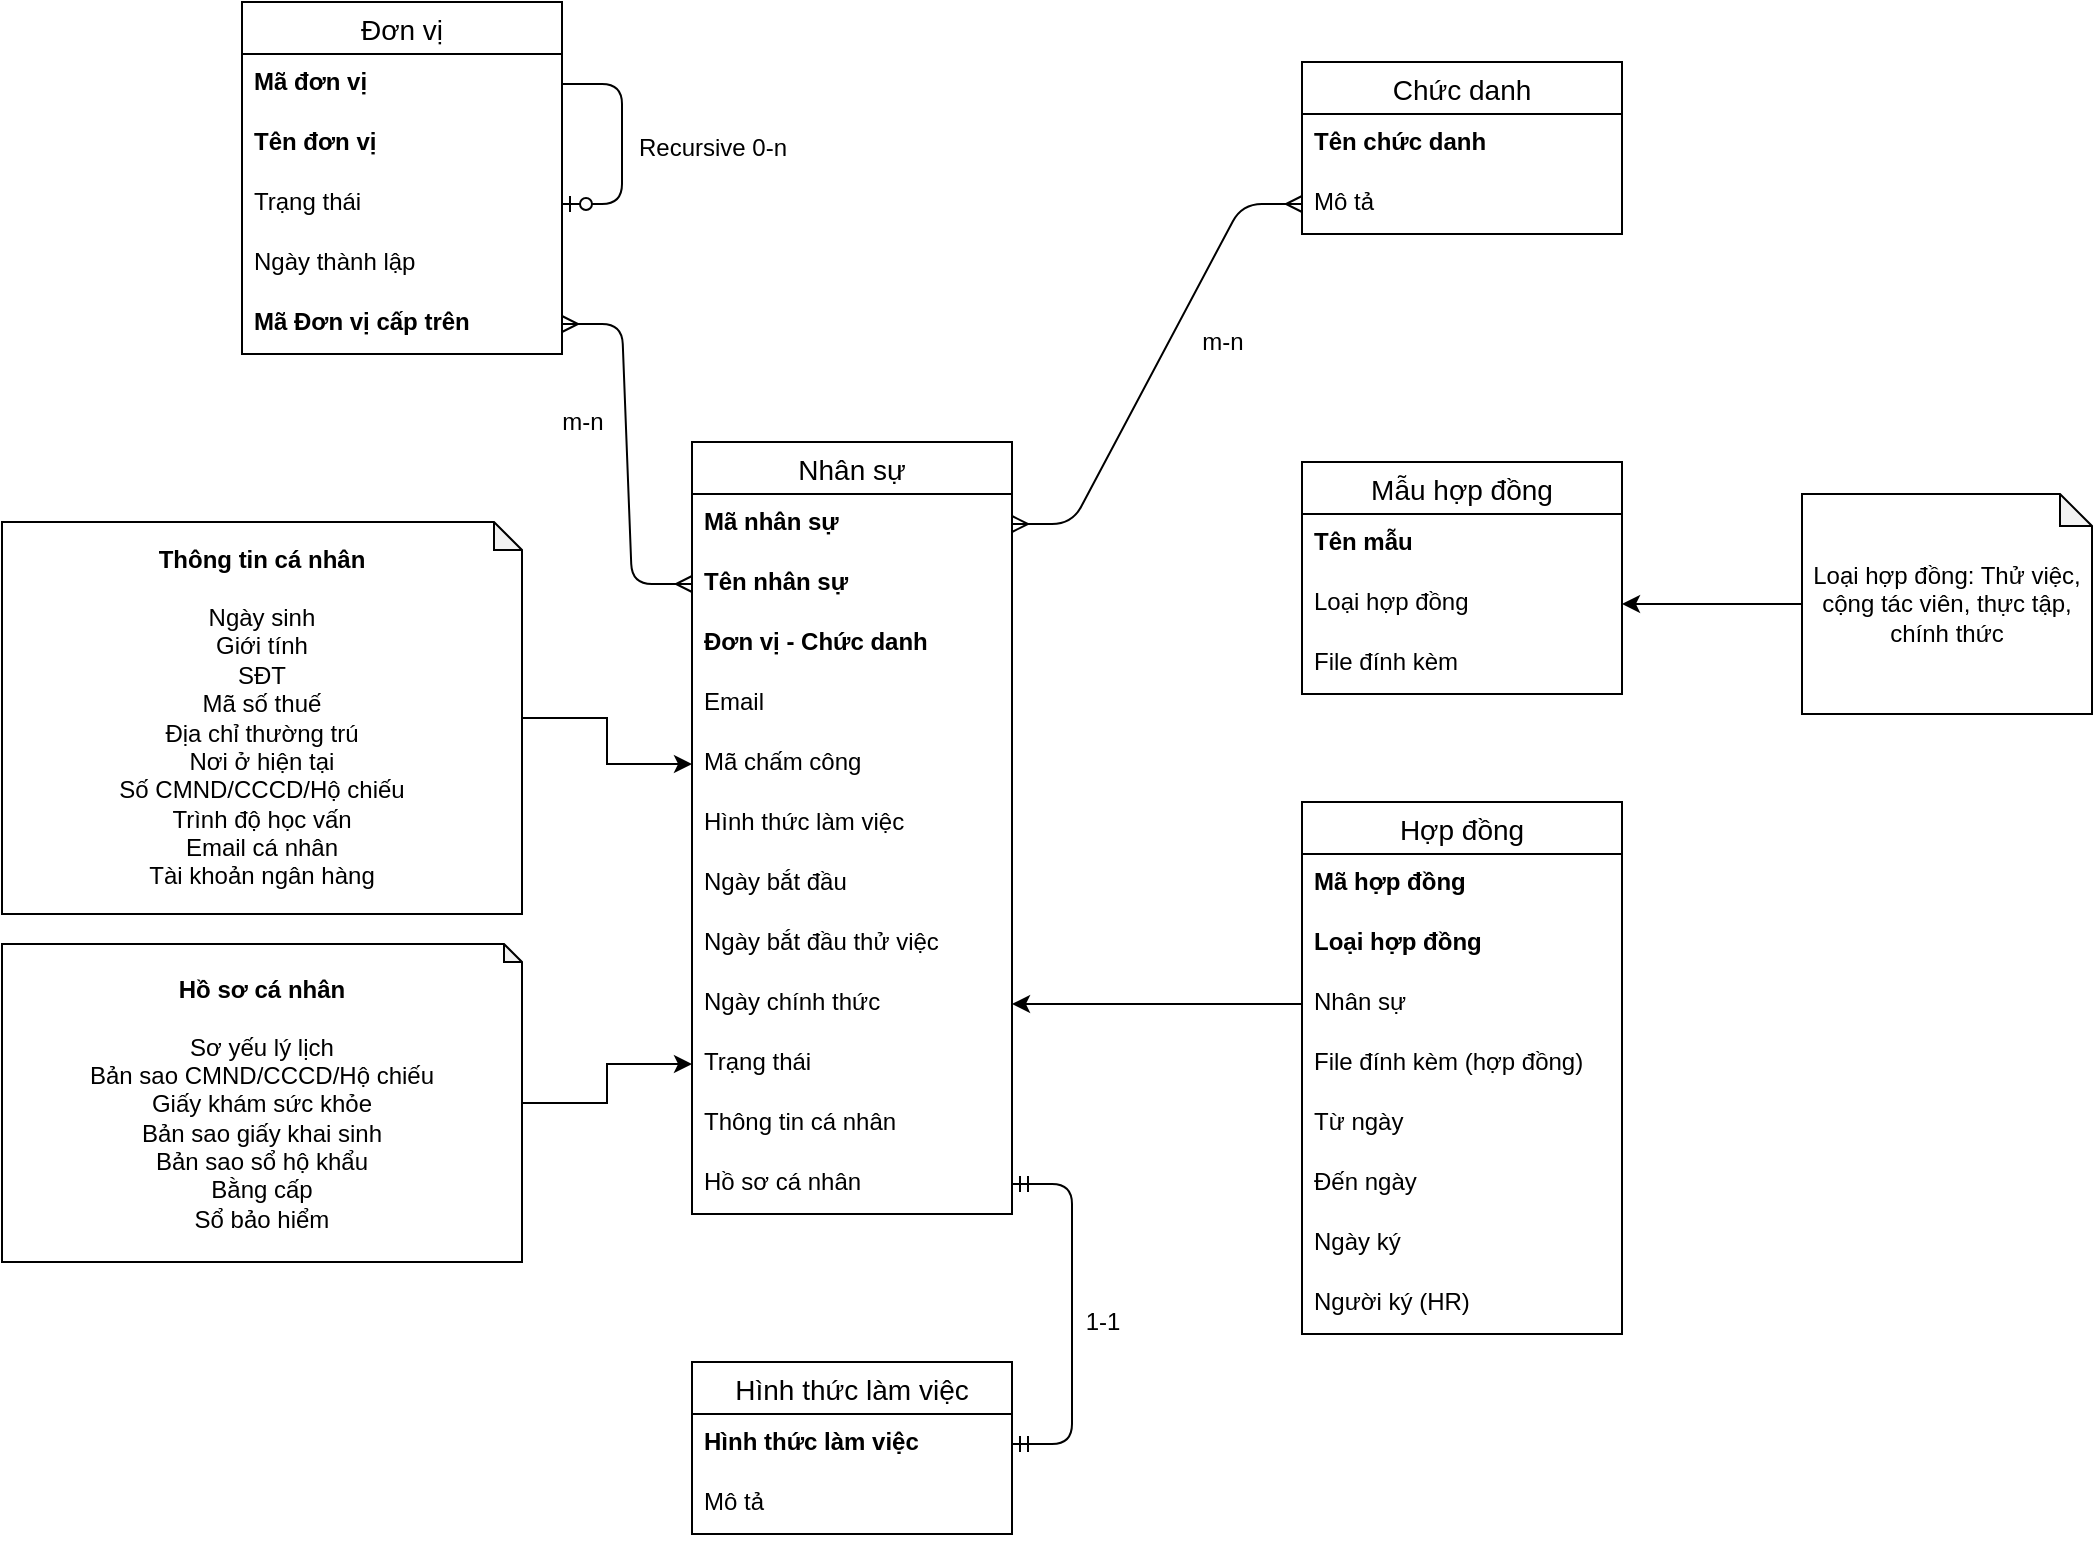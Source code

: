 <mxfile version="14.5.8" type="github">
  <diagram id="r-ECCvdsahkgzZmy2Sls" name="Page-1">
    <mxGraphModel dx="1422" dy="794" grid="1" gridSize="10" guides="1" tooltips="1" connect="1" arrows="1" fold="1" page="1" pageScale="1" pageWidth="850" pageHeight="1100" math="0" shadow="0">
      <root>
        <mxCell id="0" />
        <mxCell id="1" parent="0" />
        <mxCell id="hSSG6MMnjUU0kWjoDqOR-1" value="Đơn vị" style="swimlane;fontStyle=0;childLayout=stackLayout;horizontal=1;startSize=26;horizontalStack=0;resizeParent=1;resizeParentMax=0;resizeLast=0;collapsible=1;marginBottom=0;align=center;fontSize=14;" vertex="1" parent="1">
          <mxGeometry x="200" y="60" width="160" height="176" as="geometry">
            <mxRectangle x="50" y="60" width="50" height="26" as="alternateBounds" />
          </mxGeometry>
        </mxCell>
        <mxCell id="hSSG6MMnjUU0kWjoDqOR-2" value="Mã đơn vị" style="text;strokeColor=none;fillColor=none;spacingLeft=4;spacingRight=4;overflow=hidden;rotatable=0;points=[[0,0.5],[1,0.5]];portConstraint=eastwest;fontSize=12;fontStyle=1" vertex="1" parent="hSSG6MMnjUU0kWjoDqOR-1">
          <mxGeometry y="26" width="160" height="30" as="geometry" />
        </mxCell>
        <mxCell id="hSSG6MMnjUU0kWjoDqOR-3" value="Tên đơn vị" style="text;strokeColor=none;fillColor=none;spacingLeft=4;spacingRight=4;overflow=hidden;rotatable=0;points=[[0,0.5],[1,0.5]];portConstraint=eastwest;fontSize=12;fontStyle=1" vertex="1" parent="hSSG6MMnjUU0kWjoDqOR-1">
          <mxGeometry y="56" width="160" height="30" as="geometry" />
        </mxCell>
        <mxCell id="hSSG6MMnjUU0kWjoDqOR-4" value="Trạng thái" style="text;strokeColor=none;fillColor=none;spacingLeft=4;spacingRight=4;overflow=hidden;rotatable=0;points=[[0,0.5],[1,0.5]];portConstraint=eastwest;fontSize=12;" vertex="1" parent="hSSG6MMnjUU0kWjoDqOR-1">
          <mxGeometry y="86" width="160" height="30" as="geometry" />
        </mxCell>
        <mxCell id="hSSG6MMnjUU0kWjoDqOR-9" value="Ngày thành lập" style="text;strokeColor=none;fillColor=none;spacingLeft=4;spacingRight=4;overflow=hidden;rotatable=0;points=[[0,0.5],[1,0.5]];portConstraint=eastwest;fontSize=12;" vertex="1" parent="hSSG6MMnjUU0kWjoDqOR-1">
          <mxGeometry y="116" width="160" height="30" as="geometry" />
        </mxCell>
        <mxCell id="hSSG6MMnjUU0kWjoDqOR-10" value="Mã Đơn vị cấp trên" style="text;strokeColor=none;fillColor=none;spacingLeft=4;spacingRight=4;overflow=hidden;rotatable=0;points=[[0,0.5],[1,0.5]];portConstraint=eastwest;fontSize=12;fontStyle=1" vertex="1" parent="hSSG6MMnjUU0kWjoDqOR-1">
          <mxGeometry y="146" width="160" height="30" as="geometry" />
        </mxCell>
        <mxCell id="hSSG6MMnjUU0kWjoDqOR-11" value="" style="edgeStyle=entityRelationEdgeStyle;fontSize=12;html=1;endArrow=ERzeroToOne;endFill=1;exitX=1;exitY=0.5;exitDx=0;exitDy=0;entryX=1;entryY=0.5;entryDx=0;entryDy=0;" edge="1" parent="hSSG6MMnjUU0kWjoDqOR-1" source="hSSG6MMnjUU0kWjoDqOR-2" target="hSSG6MMnjUU0kWjoDqOR-4">
          <mxGeometry width="100" height="100" relative="1" as="geometry">
            <mxPoint x="320" y="320" as="sourcePoint" />
            <mxPoint x="420" y="220" as="targetPoint" />
          </mxGeometry>
        </mxCell>
        <mxCell id="hSSG6MMnjUU0kWjoDqOR-5" value="Chức danh" style="swimlane;fontStyle=0;childLayout=stackLayout;horizontal=1;startSize=26;horizontalStack=0;resizeParent=1;resizeParentMax=0;resizeLast=0;collapsible=1;marginBottom=0;align=center;fontSize=14;" vertex="1" parent="1">
          <mxGeometry x="730" y="90" width="160" height="86" as="geometry">
            <mxRectangle x="50" y="60" width="50" height="26" as="alternateBounds" />
          </mxGeometry>
        </mxCell>
        <mxCell id="hSSG6MMnjUU0kWjoDqOR-6" value="Tên chức danh" style="text;strokeColor=none;fillColor=none;spacingLeft=4;spacingRight=4;overflow=hidden;rotatable=0;points=[[0,0.5],[1,0.5]];portConstraint=eastwest;fontSize=12;fontStyle=1" vertex="1" parent="hSSG6MMnjUU0kWjoDqOR-5">
          <mxGeometry y="26" width="160" height="30" as="geometry" />
        </mxCell>
        <mxCell id="hSSG6MMnjUU0kWjoDqOR-7" value="Mô tả" style="text;strokeColor=none;fillColor=none;spacingLeft=4;spacingRight=4;overflow=hidden;rotatable=0;points=[[0,0.5],[1,0.5]];portConstraint=eastwest;fontSize=12;" vertex="1" parent="hSSG6MMnjUU0kWjoDqOR-5">
          <mxGeometry y="56" width="160" height="30" as="geometry" />
        </mxCell>
        <mxCell id="hSSG6MMnjUU0kWjoDqOR-12" value="Mẫu hợp đồng" style="swimlane;fontStyle=0;childLayout=stackLayout;horizontal=1;startSize=26;horizontalStack=0;resizeParent=1;resizeParentMax=0;resizeLast=0;collapsible=1;marginBottom=0;align=center;fontSize=14;" vertex="1" parent="1">
          <mxGeometry x="730" y="290" width="160" height="116" as="geometry">
            <mxRectangle x="50" y="60" width="50" height="26" as="alternateBounds" />
          </mxGeometry>
        </mxCell>
        <mxCell id="hSSG6MMnjUU0kWjoDqOR-13" value="Tên mẫu" style="text;strokeColor=none;fillColor=none;spacingLeft=4;spacingRight=4;overflow=hidden;rotatable=0;points=[[0,0.5],[1,0.5]];portConstraint=eastwest;fontSize=12;fontStyle=1" vertex="1" parent="hSSG6MMnjUU0kWjoDqOR-12">
          <mxGeometry y="26" width="160" height="30" as="geometry" />
        </mxCell>
        <mxCell id="hSSG6MMnjUU0kWjoDqOR-14" value="Loại hợp đồng" style="text;strokeColor=none;fillColor=none;spacingLeft=4;spacingRight=4;overflow=hidden;rotatable=0;points=[[0,0.5],[1,0.5]];portConstraint=eastwest;fontSize=12;" vertex="1" parent="hSSG6MMnjUU0kWjoDqOR-12">
          <mxGeometry y="56" width="160" height="30" as="geometry" />
        </mxCell>
        <mxCell id="hSSG6MMnjUU0kWjoDqOR-19" value="File đính kèm" style="text;strokeColor=none;fillColor=none;spacingLeft=4;spacingRight=4;overflow=hidden;rotatable=0;points=[[0,0.5],[1,0.5]];portConstraint=eastwest;fontSize=12;" vertex="1" parent="hSSG6MMnjUU0kWjoDqOR-12">
          <mxGeometry y="86" width="160" height="30" as="geometry" />
        </mxCell>
        <mxCell id="hSSG6MMnjUU0kWjoDqOR-50" style="edgeStyle=orthogonalEdgeStyle;rounded=0;orthogonalLoop=1;jettySize=auto;html=1;" edge="1" parent="1" source="hSSG6MMnjUU0kWjoDqOR-20" target="hSSG6MMnjUU0kWjoDqOR-14">
          <mxGeometry relative="1" as="geometry" />
        </mxCell>
        <mxCell id="hSSG6MMnjUU0kWjoDqOR-20" value="Loại hợp đồng: Thử việc, cộng tác viên, thực tập, chính thức" style="shape=note;whiteSpace=wrap;html=1;backgroundOutline=1;darkOpacity=0.05;size=16;" vertex="1" parent="1">
          <mxGeometry x="980" y="306" width="145" height="110" as="geometry" />
        </mxCell>
        <mxCell id="hSSG6MMnjUU0kWjoDqOR-21" value="Hợp đồng" style="swimlane;fontStyle=0;childLayout=stackLayout;horizontal=1;startSize=26;horizontalStack=0;resizeParent=1;resizeParentMax=0;resizeLast=0;collapsible=1;marginBottom=0;align=center;fontSize=14;" vertex="1" parent="1">
          <mxGeometry x="730" y="460" width="160" height="266" as="geometry">
            <mxRectangle x="50" y="60" width="50" height="26" as="alternateBounds" />
          </mxGeometry>
        </mxCell>
        <mxCell id="hSSG6MMnjUU0kWjoDqOR-22" value="Mã hợp đồng" style="text;strokeColor=none;fillColor=none;spacingLeft=4;spacingRight=4;overflow=hidden;rotatable=0;points=[[0,0.5],[1,0.5]];portConstraint=eastwest;fontSize=12;fontStyle=1" vertex="1" parent="hSSG6MMnjUU0kWjoDqOR-21">
          <mxGeometry y="26" width="160" height="30" as="geometry" />
        </mxCell>
        <mxCell id="hSSG6MMnjUU0kWjoDqOR-23" value="Loại hợp đồng" style="text;strokeColor=none;fillColor=none;spacingLeft=4;spacingRight=4;overflow=hidden;rotatable=0;points=[[0,0.5],[1,0.5]];portConstraint=eastwest;fontSize=12;fontStyle=1" vertex="1" parent="hSSG6MMnjUU0kWjoDqOR-21">
          <mxGeometry y="56" width="160" height="30" as="geometry" />
        </mxCell>
        <mxCell id="hSSG6MMnjUU0kWjoDqOR-24" value="Nhân sự" style="text;strokeColor=none;fillColor=none;spacingLeft=4;spacingRight=4;overflow=hidden;rotatable=0;points=[[0,0.5],[1,0.5]];portConstraint=eastwest;fontSize=12;" vertex="1" parent="hSSG6MMnjUU0kWjoDqOR-21">
          <mxGeometry y="86" width="160" height="30" as="geometry" />
        </mxCell>
        <mxCell id="hSSG6MMnjUU0kWjoDqOR-25" value="File đính kèm (hợp đồng)" style="text;strokeColor=none;fillColor=none;spacingLeft=4;spacingRight=4;overflow=hidden;rotatable=0;points=[[0,0.5],[1,0.5]];portConstraint=eastwest;fontSize=12;" vertex="1" parent="hSSG6MMnjUU0kWjoDqOR-21">
          <mxGeometry y="116" width="160" height="30" as="geometry" />
        </mxCell>
        <mxCell id="hSSG6MMnjUU0kWjoDqOR-26" value="Từ ngày" style="text;strokeColor=none;fillColor=none;spacingLeft=4;spacingRight=4;overflow=hidden;rotatable=0;points=[[0,0.5],[1,0.5]];portConstraint=eastwest;fontSize=12;" vertex="1" parent="hSSG6MMnjUU0kWjoDqOR-21">
          <mxGeometry y="146" width="160" height="30" as="geometry" />
        </mxCell>
        <mxCell id="hSSG6MMnjUU0kWjoDqOR-27" value="Đến ngày" style="text;strokeColor=none;fillColor=none;spacingLeft=4;spacingRight=4;overflow=hidden;rotatable=0;points=[[0,0.5],[1,0.5]];portConstraint=eastwest;fontSize=12;" vertex="1" parent="hSSG6MMnjUU0kWjoDqOR-21">
          <mxGeometry y="176" width="160" height="30" as="geometry" />
        </mxCell>
        <mxCell id="hSSG6MMnjUU0kWjoDqOR-28" value="Ngày ký" style="text;strokeColor=none;fillColor=none;spacingLeft=4;spacingRight=4;overflow=hidden;rotatable=0;points=[[0,0.5],[1,0.5]];portConstraint=eastwest;fontSize=12;" vertex="1" parent="hSSG6MMnjUU0kWjoDqOR-21">
          <mxGeometry y="206" width="160" height="30" as="geometry" />
        </mxCell>
        <mxCell id="hSSG6MMnjUU0kWjoDqOR-29" value="Người ký (HR)" style="text;strokeColor=none;fillColor=none;spacingLeft=4;spacingRight=4;overflow=hidden;rotatable=0;points=[[0,0.5],[1,0.5]];portConstraint=eastwest;fontSize=12;" vertex="1" parent="hSSG6MMnjUU0kWjoDqOR-21">
          <mxGeometry y="236" width="160" height="30" as="geometry" />
        </mxCell>
        <mxCell id="hSSG6MMnjUU0kWjoDqOR-30" value="Nhân sự" style="swimlane;fontStyle=0;childLayout=stackLayout;horizontal=1;startSize=26;horizontalStack=0;resizeParent=1;resizeParentMax=0;resizeLast=0;collapsible=1;marginBottom=0;align=center;fontSize=14;" vertex="1" parent="1">
          <mxGeometry x="425" y="280" width="160" height="386" as="geometry">
            <mxRectangle x="50" y="60" width="50" height="26" as="alternateBounds" />
          </mxGeometry>
        </mxCell>
        <mxCell id="hSSG6MMnjUU0kWjoDqOR-31" value="Mã nhân sự" style="text;strokeColor=none;fillColor=none;spacingLeft=4;spacingRight=4;overflow=hidden;rotatable=0;points=[[0,0.5],[1,0.5]];portConstraint=eastwest;fontSize=12;fontStyle=1" vertex="1" parent="hSSG6MMnjUU0kWjoDqOR-30">
          <mxGeometry y="26" width="160" height="30" as="geometry" />
        </mxCell>
        <mxCell id="hSSG6MMnjUU0kWjoDqOR-32" value="Tên nhân sự" style="text;strokeColor=none;fillColor=none;spacingLeft=4;spacingRight=4;overflow=hidden;rotatable=0;points=[[0,0.5],[1,0.5]];portConstraint=eastwest;fontSize=12;fontStyle=1" vertex="1" parent="hSSG6MMnjUU0kWjoDqOR-30">
          <mxGeometry y="56" width="160" height="30" as="geometry" />
        </mxCell>
        <mxCell id="hSSG6MMnjUU0kWjoDqOR-40" value="Đơn vị - Chức danh" style="text;strokeColor=none;fillColor=none;spacingLeft=4;spacingRight=4;overflow=hidden;rotatable=0;points=[[0,0.5],[1,0.5]];portConstraint=eastwest;fontSize=12;fontStyle=1" vertex="1" parent="hSSG6MMnjUU0kWjoDqOR-30">
          <mxGeometry y="86" width="160" height="30" as="geometry" />
        </mxCell>
        <mxCell id="hSSG6MMnjUU0kWjoDqOR-33" value="Email" style="text;strokeColor=none;fillColor=none;spacingLeft=4;spacingRight=4;overflow=hidden;rotatable=0;points=[[0,0.5],[1,0.5]];portConstraint=eastwest;fontSize=12;" vertex="1" parent="hSSG6MMnjUU0kWjoDqOR-30">
          <mxGeometry y="116" width="160" height="30" as="geometry" />
        </mxCell>
        <mxCell id="hSSG6MMnjUU0kWjoDqOR-34" value="Mã chấm công" style="text;strokeColor=none;fillColor=none;spacingLeft=4;spacingRight=4;overflow=hidden;rotatable=0;points=[[0,0.5],[1,0.5]];portConstraint=eastwest;fontSize=12;" vertex="1" parent="hSSG6MMnjUU0kWjoDqOR-30">
          <mxGeometry y="146" width="160" height="30" as="geometry" />
        </mxCell>
        <mxCell id="hSSG6MMnjUU0kWjoDqOR-35" value="Hình thức làm việc" style="text;strokeColor=none;fillColor=none;spacingLeft=4;spacingRight=4;overflow=hidden;rotatable=0;points=[[0,0.5],[1,0.5]];portConstraint=eastwest;fontSize=12;" vertex="1" parent="hSSG6MMnjUU0kWjoDqOR-30">
          <mxGeometry y="176" width="160" height="30" as="geometry" />
        </mxCell>
        <mxCell id="hSSG6MMnjUU0kWjoDqOR-36" value="Ngày bắt đầu" style="text;strokeColor=none;fillColor=none;spacingLeft=4;spacingRight=4;overflow=hidden;rotatable=0;points=[[0,0.5],[1,0.5]];portConstraint=eastwest;fontSize=12;" vertex="1" parent="hSSG6MMnjUU0kWjoDqOR-30">
          <mxGeometry y="206" width="160" height="30" as="geometry" />
        </mxCell>
        <mxCell id="hSSG6MMnjUU0kWjoDqOR-37" value="Ngày bắt đầu thử việc" style="text;strokeColor=none;fillColor=none;spacingLeft=4;spacingRight=4;overflow=hidden;rotatable=0;points=[[0,0.5],[1,0.5]];portConstraint=eastwest;fontSize=12;" vertex="1" parent="hSSG6MMnjUU0kWjoDqOR-30">
          <mxGeometry y="236" width="160" height="30" as="geometry" />
        </mxCell>
        <mxCell id="hSSG6MMnjUU0kWjoDqOR-38" value="Ngày chính thức" style="text;strokeColor=none;fillColor=none;spacingLeft=4;spacingRight=4;overflow=hidden;rotatable=0;points=[[0,0.5],[1,0.5]];portConstraint=eastwest;fontSize=12;" vertex="1" parent="hSSG6MMnjUU0kWjoDqOR-30">
          <mxGeometry y="266" width="160" height="30" as="geometry" />
        </mxCell>
        <mxCell id="hSSG6MMnjUU0kWjoDqOR-39" value="Trạng thái" style="text;strokeColor=none;fillColor=none;spacingLeft=4;spacingRight=4;overflow=hidden;rotatable=0;points=[[0,0.5],[1,0.5]];portConstraint=eastwest;fontSize=12;" vertex="1" parent="hSSG6MMnjUU0kWjoDqOR-30">
          <mxGeometry y="296" width="160" height="30" as="geometry" />
        </mxCell>
        <mxCell id="hSSG6MMnjUU0kWjoDqOR-41" value="Thông tin cá nhân" style="text;strokeColor=none;fillColor=none;spacingLeft=4;spacingRight=4;overflow=hidden;rotatable=0;points=[[0,0.5],[1,0.5]];portConstraint=eastwest;fontSize=12;" vertex="1" parent="hSSG6MMnjUU0kWjoDqOR-30">
          <mxGeometry y="326" width="160" height="30" as="geometry" />
        </mxCell>
        <mxCell id="hSSG6MMnjUU0kWjoDqOR-43" value="Hồ sơ cá nhân" style="text;strokeColor=none;fillColor=none;spacingLeft=4;spacingRight=4;overflow=hidden;rotatable=0;points=[[0,0.5],[1,0.5]];portConstraint=eastwest;fontSize=12;" vertex="1" parent="hSSG6MMnjUU0kWjoDqOR-30">
          <mxGeometry y="356" width="160" height="30" as="geometry" />
        </mxCell>
        <mxCell id="hSSG6MMnjUU0kWjoDqOR-44" style="edgeStyle=orthogonalEdgeStyle;rounded=0;orthogonalLoop=1;jettySize=auto;html=1;entryX=0;entryY=0.5;entryDx=0;entryDy=0;" edge="1" parent="1" source="hSSG6MMnjUU0kWjoDqOR-42" target="hSSG6MMnjUU0kWjoDqOR-34">
          <mxGeometry relative="1" as="geometry" />
        </mxCell>
        <mxCell id="hSSG6MMnjUU0kWjoDqOR-42" value="&lt;b&gt;Thông tin cá nhân&lt;br&gt;&lt;/b&gt;&lt;br&gt;Ngày sinh&lt;br&gt;Giới tính&lt;br&gt;SĐT&lt;br&gt;Mã số thuế&lt;br&gt;Địa chỉ thường trú&lt;br&gt;Nơi ở hiện tại&lt;br&gt;Số CMND/CCCD/Hộ chiếu&lt;br&gt;Trình độ học vấn&lt;br&gt;Email cá nhân&lt;br&gt;Tài khoản ngân hàng" style="shape=note;whiteSpace=wrap;html=1;backgroundOutline=1;darkOpacity=0.05;size=14;" vertex="1" parent="1">
          <mxGeometry x="80" y="320" width="260" height="196" as="geometry" />
        </mxCell>
        <mxCell id="hSSG6MMnjUU0kWjoDqOR-46" style="edgeStyle=orthogonalEdgeStyle;rounded=0;orthogonalLoop=1;jettySize=auto;html=1;" edge="1" parent="1" source="hSSG6MMnjUU0kWjoDqOR-45" target="hSSG6MMnjUU0kWjoDqOR-39">
          <mxGeometry relative="1" as="geometry" />
        </mxCell>
        <mxCell id="hSSG6MMnjUU0kWjoDqOR-45" value="&lt;b&gt;Hồ sơ cá nhân&lt;br&gt;&lt;/b&gt;&lt;br&gt;Sơ yếu lý lịch&lt;br&gt;Bản sao CMND/CCCD/Hộ chiếu&lt;br&gt;Giấy khám sức khỏe&lt;br&gt;Bản sao giấy khai sinh&lt;br&gt;Bản sao sổ hộ khẩu&lt;br&gt;Bằng cấp&lt;br&gt;Sổ bảo hiểm" style="shape=note;whiteSpace=wrap;html=1;backgroundOutline=1;darkOpacity=0.05;size=9;" vertex="1" parent="1">
          <mxGeometry x="80" y="531" width="260" height="159" as="geometry" />
        </mxCell>
        <mxCell id="hSSG6MMnjUU0kWjoDqOR-48" value="" style="edgeStyle=entityRelationEdgeStyle;fontSize=12;html=1;endArrow=ERmany;startArrow=ERmany;exitX=0;exitY=0.5;exitDx=0;exitDy=0;entryX=1;entryY=0.5;entryDx=0;entryDy=0;" edge="1" parent="1" source="hSSG6MMnjUU0kWjoDqOR-32" target="hSSG6MMnjUU0kWjoDqOR-10">
          <mxGeometry width="100" height="100" relative="1" as="geometry">
            <mxPoint x="585" y="360" as="sourcePoint" />
            <mxPoint x="685" y="260" as="targetPoint" />
          </mxGeometry>
        </mxCell>
        <mxCell id="hSSG6MMnjUU0kWjoDqOR-49" value="" style="edgeStyle=entityRelationEdgeStyle;fontSize=12;html=1;endArrow=ERmany;startArrow=ERmany;exitX=1;exitY=0.5;exitDx=0;exitDy=0;entryX=0;entryY=0.5;entryDx=0;entryDy=0;" edge="1" parent="1" source="hSSG6MMnjUU0kWjoDqOR-31" target="hSSG6MMnjUU0kWjoDqOR-7">
          <mxGeometry width="100" height="100" relative="1" as="geometry">
            <mxPoint x="675" y="300" as="sourcePoint" />
            <mxPoint x="620" y="170" as="targetPoint" />
          </mxGeometry>
        </mxCell>
        <mxCell id="hSSG6MMnjUU0kWjoDqOR-51" style="edgeStyle=orthogonalEdgeStyle;rounded=0;orthogonalLoop=1;jettySize=auto;html=1;exitX=0;exitY=0.5;exitDx=0;exitDy=0;entryX=1;entryY=0.5;entryDx=0;entryDy=0;" edge="1" parent="1" source="hSSG6MMnjUU0kWjoDqOR-24" target="hSSG6MMnjUU0kWjoDqOR-38">
          <mxGeometry relative="1" as="geometry" />
        </mxCell>
        <mxCell id="hSSG6MMnjUU0kWjoDqOR-52" value="Hình thức làm việc" style="swimlane;fontStyle=0;childLayout=stackLayout;horizontal=1;startSize=26;horizontalStack=0;resizeParent=1;resizeParentMax=0;resizeLast=0;collapsible=1;marginBottom=0;align=center;fontSize=14;" vertex="1" parent="1">
          <mxGeometry x="425" y="740" width="160" height="86" as="geometry">
            <mxRectangle x="50" y="60" width="50" height="26" as="alternateBounds" />
          </mxGeometry>
        </mxCell>
        <mxCell id="hSSG6MMnjUU0kWjoDqOR-53" value="Hình thức làm việc" style="text;strokeColor=none;fillColor=none;spacingLeft=4;spacingRight=4;overflow=hidden;rotatable=0;points=[[0,0.5],[1,0.5]];portConstraint=eastwest;fontSize=12;fontStyle=1" vertex="1" parent="hSSG6MMnjUU0kWjoDqOR-52">
          <mxGeometry y="26" width="160" height="30" as="geometry" />
        </mxCell>
        <mxCell id="hSSG6MMnjUU0kWjoDqOR-54" value="Mô tả" style="text;strokeColor=none;fillColor=none;spacingLeft=4;spacingRight=4;overflow=hidden;rotatable=0;points=[[0,0.5],[1,0.5]];portConstraint=eastwest;fontSize=12;fontStyle=0" vertex="1" parent="hSSG6MMnjUU0kWjoDqOR-52">
          <mxGeometry y="56" width="160" height="30" as="geometry" />
        </mxCell>
        <mxCell id="hSSG6MMnjUU0kWjoDqOR-67" value="" style="edgeStyle=entityRelationEdgeStyle;fontSize=12;html=1;endArrow=ERmandOne;startArrow=ERmandOne;entryX=1;entryY=0.5;entryDx=0;entryDy=0;exitX=1;exitY=0.5;exitDx=0;exitDy=0;" edge="1" parent="1" source="hSSG6MMnjUU0kWjoDqOR-53" target="hSSG6MMnjUU0kWjoDqOR-43">
          <mxGeometry width="100" height="100" relative="1" as="geometry">
            <mxPoint x="520" y="600" as="sourcePoint" />
            <mxPoint x="620" y="500" as="targetPoint" />
          </mxGeometry>
        </mxCell>
        <mxCell id="hSSG6MMnjUU0kWjoDqOR-68" value="1-1" style="text;html=1;align=center;verticalAlign=middle;resizable=0;points=[];autosize=1;strokeColor=none;" vertex="1" parent="1">
          <mxGeometry x="615" y="710" width="30" height="20" as="geometry" />
        </mxCell>
        <mxCell id="hSSG6MMnjUU0kWjoDqOR-69" value="m-n" style="text;html=1;align=center;verticalAlign=middle;resizable=0;points=[];autosize=1;strokeColor=none;" vertex="1" parent="1">
          <mxGeometry x="350" y="260" width="40" height="20" as="geometry" />
        </mxCell>
        <mxCell id="hSSG6MMnjUU0kWjoDqOR-70" value="m-n" style="text;html=1;align=center;verticalAlign=middle;resizable=0;points=[];autosize=1;strokeColor=none;" vertex="1" parent="1">
          <mxGeometry x="670" y="220" width="40" height="20" as="geometry" />
        </mxCell>
        <mxCell id="hSSG6MMnjUU0kWjoDqOR-71" value="Recursive 0-n" style="text;html=1;align=center;verticalAlign=middle;resizable=0;points=[];autosize=1;strokeColor=none;" vertex="1" parent="1">
          <mxGeometry x="390" y="123" width="90" height="20" as="geometry" />
        </mxCell>
      </root>
    </mxGraphModel>
  </diagram>
</mxfile>
